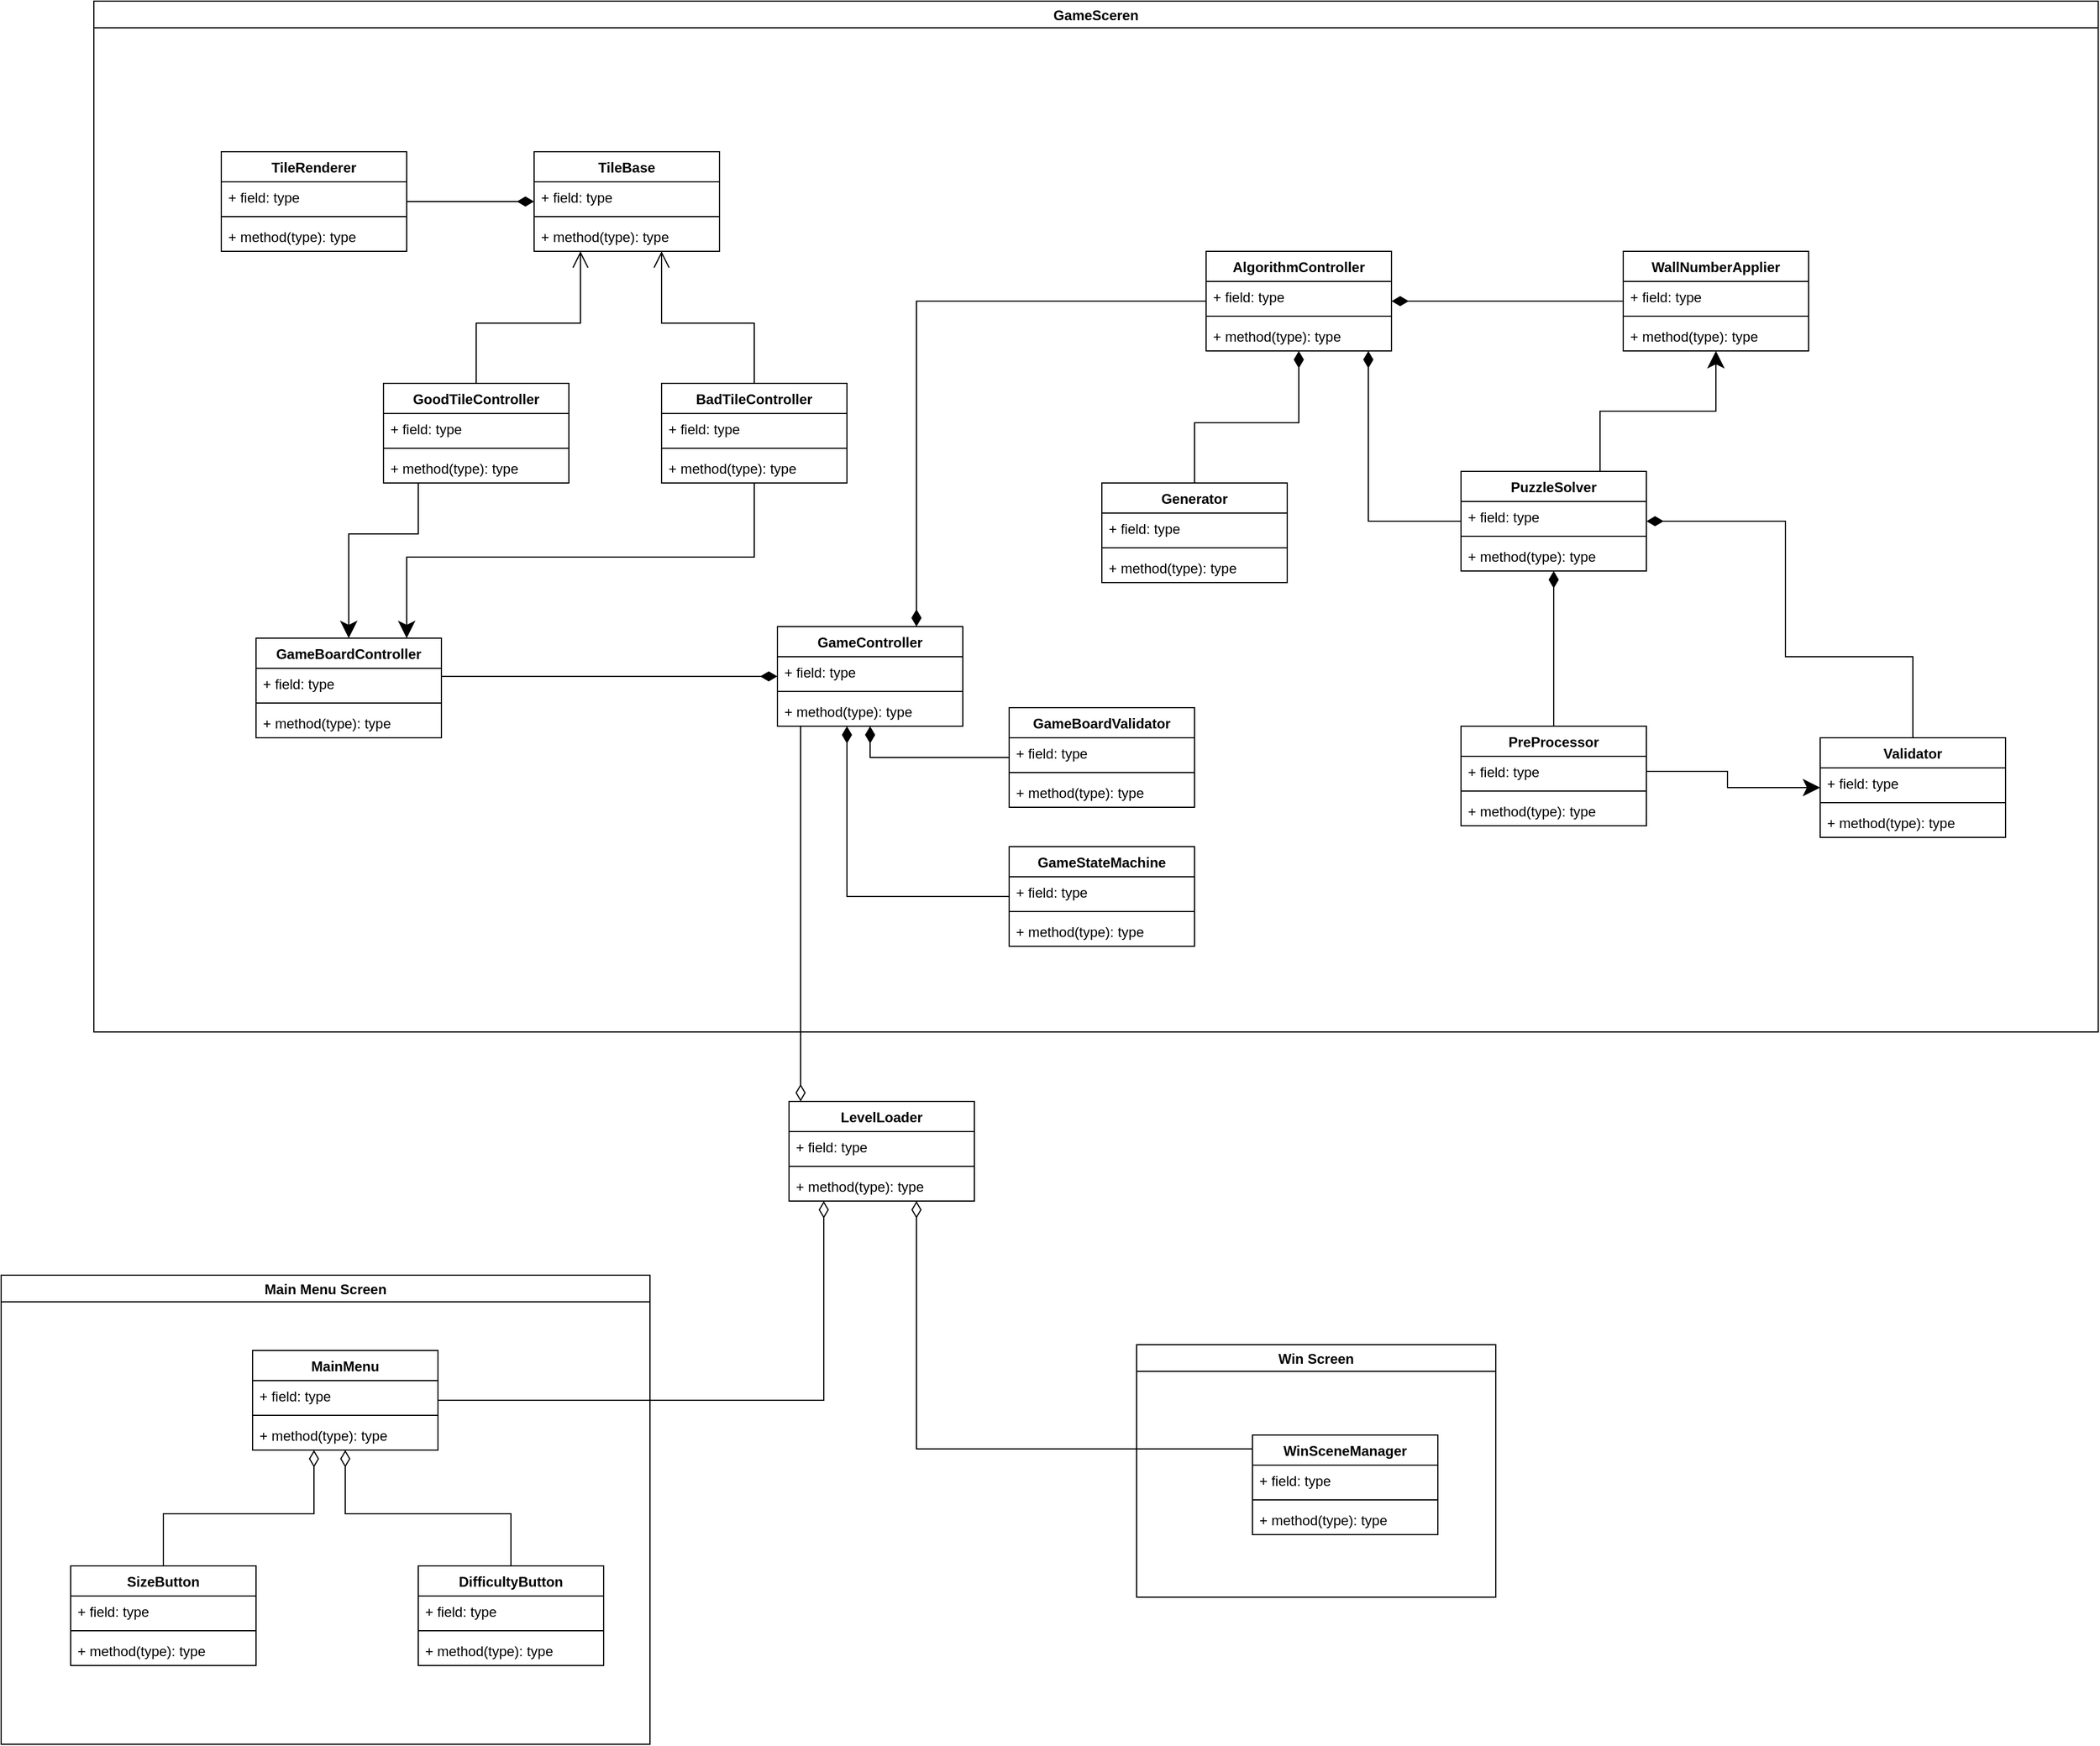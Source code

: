 <mxfile version="14.7.4" type="embed"><diagram id="Ber-renja4PMOwXce2-F" name="Page-1"><mxGraphModel dx="1075" dy="2762" grid="1" gridSize="10" guides="1" tooltips="1" connect="1" arrows="1" fold="1" page="1" pageScale="1" pageWidth="827" pageHeight="1169" math="0" shadow="0"><root><mxCell id="0"/><mxCell id="1" parent="0"/><mxCell id="VnNv1GlPoRaZdp6luFFu-25" style="edgeStyle=orthogonalEdgeStyle;rounded=0;orthogonalLoop=1;jettySize=auto;html=1;endArrow=diamondThin;endFill=1;endSize=12;" parent="1" source="VnNv1GlPoRaZdp6luFFu-1" target="VnNv1GlPoRaZdp6luFFu-5" edge="1"><mxGeometry relative="1" as="geometry"/></mxCell><mxCell id="VnNv1GlPoRaZdp6luFFu-1" value="Generator" style="swimlane;fontStyle=1;align=center;verticalAlign=top;childLayout=stackLayout;horizontal=1;startSize=26;horizontalStack=0;resizeParent=1;resizeParentMax=0;resizeLast=0;collapsible=1;marginBottom=0;" parent="1" vertex="1"><mxGeometry x="290" y="-74" width="160" height="86" as="geometry"/></mxCell><mxCell id="VnNv1GlPoRaZdp6luFFu-2" value="+ field: type" style="text;strokeColor=none;fillColor=none;align=left;verticalAlign=top;spacingLeft=4;spacingRight=4;overflow=hidden;rotatable=0;points=[[0,0.5],[1,0.5]];portConstraint=eastwest;" parent="VnNv1GlPoRaZdp6luFFu-1" vertex="1"><mxGeometry y="26" width="160" height="26" as="geometry"/></mxCell><mxCell id="VnNv1GlPoRaZdp6luFFu-3" value="" style="line;strokeWidth=1;fillColor=none;align=left;verticalAlign=middle;spacingTop=-1;spacingLeft=3;spacingRight=3;rotatable=0;labelPosition=right;points=[];portConstraint=eastwest;" parent="VnNv1GlPoRaZdp6luFFu-1" vertex="1"><mxGeometry y="52" width="160" height="8" as="geometry"/></mxCell><mxCell id="VnNv1GlPoRaZdp6luFFu-4" value="+ method(type): type" style="text;strokeColor=none;fillColor=none;align=left;verticalAlign=top;spacingLeft=4;spacingRight=4;overflow=hidden;rotatable=0;points=[[0,0.5],[1,0.5]];portConstraint=eastwest;" parent="VnNv1GlPoRaZdp6luFFu-1" vertex="1"><mxGeometry y="60" width="160" height="26" as="geometry"/></mxCell><mxCell id="VnNv1GlPoRaZdp6luFFu-68" style="edgeStyle=orthogonalEdgeStyle;rounded=0;orthogonalLoop=1;jettySize=auto;html=1;endArrow=diamondThin;endFill=1;endSize=12;" parent="1" source="VnNv1GlPoRaZdp6luFFu-5" target="VnNv1GlPoRaZdp6luFFu-33" edge="1"><mxGeometry relative="1" as="geometry"><Array as="points"><mxPoint x="130" y="-231"/></Array></mxGeometry></mxCell><mxCell id="VnNv1GlPoRaZdp6luFFu-5" value="AlgorithmController" style="swimlane;fontStyle=1;align=center;verticalAlign=top;childLayout=stackLayout;horizontal=1;startSize=26;horizontalStack=0;resizeParent=1;resizeParentMax=0;resizeLast=0;collapsible=1;marginBottom=0;" parent="1" vertex="1"><mxGeometry x="380" y="-274" width="160" height="86" as="geometry"/></mxCell><mxCell id="VnNv1GlPoRaZdp6luFFu-6" value="+ field: type" style="text;strokeColor=none;fillColor=none;align=left;verticalAlign=top;spacingLeft=4;spacingRight=4;overflow=hidden;rotatable=0;points=[[0,0.5],[1,0.5]];portConstraint=eastwest;" parent="VnNv1GlPoRaZdp6luFFu-5" vertex="1"><mxGeometry y="26" width="160" height="26" as="geometry"/></mxCell><mxCell id="VnNv1GlPoRaZdp6luFFu-7" value="" style="line;strokeWidth=1;fillColor=none;align=left;verticalAlign=middle;spacingTop=-1;spacingLeft=3;spacingRight=3;rotatable=0;labelPosition=right;points=[];portConstraint=eastwest;" parent="VnNv1GlPoRaZdp6luFFu-5" vertex="1"><mxGeometry y="52" width="160" height="8" as="geometry"/></mxCell><mxCell id="VnNv1GlPoRaZdp6luFFu-8" value="+ method(type): type" style="text;strokeColor=none;fillColor=none;align=left;verticalAlign=top;spacingLeft=4;spacingRight=4;overflow=hidden;rotatable=0;points=[[0,0.5],[1,0.5]];portConstraint=eastwest;" parent="VnNv1GlPoRaZdp6luFFu-5" vertex="1"><mxGeometry y="60" width="160" height="26" as="geometry"/></mxCell><mxCell id="VnNv1GlPoRaZdp6luFFu-28" style="edgeStyle=orthogonalEdgeStyle;rounded=0;orthogonalLoop=1;jettySize=auto;html=1;endArrow=diamondThin;endFill=1;endSize=12;" parent="1" source="VnNv1GlPoRaZdp6luFFu-9" target="VnNv1GlPoRaZdp6luFFu-21" edge="1"><mxGeometry relative="1" as="geometry"><mxPoint x="860" y="-34" as="targetPoint"/><Array as="points"><mxPoint x="680" y="106"/><mxPoint x="680" y="106"/></Array></mxGeometry></mxCell><mxCell id="VnNv1GlPoRaZdp6luFFu-9" value="PreProcessor" style="swimlane;fontStyle=1;align=center;verticalAlign=top;childLayout=stackLayout;horizontal=1;startSize=26;horizontalStack=0;resizeParent=1;resizeParentMax=0;resizeLast=0;collapsible=1;marginBottom=0;" parent="1" vertex="1"><mxGeometry x="600" y="136" width="160" height="86" as="geometry"/></mxCell><mxCell id="VnNv1GlPoRaZdp6luFFu-10" value="+ field: type" style="text;strokeColor=none;fillColor=none;align=left;verticalAlign=top;spacingLeft=4;spacingRight=4;overflow=hidden;rotatable=0;points=[[0,0.5],[1,0.5]];portConstraint=eastwest;" parent="VnNv1GlPoRaZdp6luFFu-9" vertex="1"><mxGeometry y="26" width="160" height="26" as="geometry"/></mxCell><mxCell id="VnNv1GlPoRaZdp6luFFu-11" value="" style="line;strokeWidth=1;fillColor=none;align=left;verticalAlign=middle;spacingTop=-1;spacingLeft=3;spacingRight=3;rotatable=0;labelPosition=right;points=[];portConstraint=eastwest;" parent="VnNv1GlPoRaZdp6luFFu-9" vertex="1"><mxGeometry y="52" width="160" height="8" as="geometry"/></mxCell><mxCell id="VnNv1GlPoRaZdp6luFFu-12" value="+ method(type): type" style="text;strokeColor=none;fillColor=none;align=left;verticalAlign=top;spacingLeft=4;spacingRight=4;overflow=hidden;rotatable=0;points=[[0,0.5],[1,0.5]];portConstraint=eastwest;" parent="VnNv1GlPoRaZdp6luFFu-9" vertex="1"><mxGeometry y="60" width="160" height="26" as="geometry"/></mxCell><mxCell id="VnNv1GlPoRaZdp6luFFu-27" style="edgeStyle=orthogonalEdgeStyle;rounded=0;orthogonalLoop=1;jettySize=auto;html=1;endArrow=diamondThin;endFill=1;endSize=12;" parent="1" source="VnNv1GlPoRaZdp6luFFu-13" target="VnNv1GlPoRaZdp6luFFu-21" edge="1"><mxGeometry relative="1" as="geometry"><mxPoint x="890" y="-24" as="targetPoint"/><Array as="points"><mxPoint x="990" y="76"/><mxPoint x="880" y="76"/></Array></mxGeometry></mxCell><mxCell id="VnNv1GlPoRaZdp6luFFu-13" value="Validator" style="swimlane;fontStyle=1;align=center;verticalAlign=top;childLayout=stackLayout;horizontal=1;startSize=26;horizontalStack=0;resizeParent=1;resizeParentMax=0;resizeLast=0;collapsible=1;marginBottom=0;" parent="1" vertex="1"><mxGeometry x="910" y="146" width="160" height="86" as="geometry"/></mxCell><mxCell id="VnNv1GlPoRaZdp6luFFu-14" value="+ field: type" style="text;strokeColor=none;fillColor=none;align=left;verticalAlign=top;spacingLeft=4;spacingRight=4;overflow=hidden;rotatable=0;points=[[0,0.5],[1,0.5]];portConstraint=eastwest;" parent="VnNv1GlPoRaZdp6luFFu-13" vertex="1"><mxGeometry y="26" width="160" height="26" as="geometry"/></mxCell><mxCell id="VnNv1GlPoRaZdp6luFFu-15" value="" style="line;strokeWidth=1;fillColor=none;align=left;verticalAlign=middle;spacingTop=-1;spacingLeft=3;spacingRight=3;rotatable=0;labelPosition=right;points=[];portConstraint=eastwest;" parent="VnNv1GlPoRaZdp6luFFu-13" vertex="1"><mxGeometry y="52" width="160" height="8" as="geometry"/></mxCell><mxCell id="VnNv1GlPoRaZdp6luFFu-16" value="+ method(type): type" style="text;strokeColor=none;fillColor=none;align=left;verticalAlign=top;spacingLeft=4;spacingRight=4;overflow=hidden;rotatable=0;points=[[0,0.5],[1,0.5]];portConstraint=eastwest;" parent="VnNv1GlPoRaZdp6luFFu-13" vertex="1"><mxGeometry y="60" width="160" height="26" as="geometry"/></mxCell><mxCell id="VnNv1GlPoRaZdp6luFFu-29" style="edgeStyle=orthogonalEdgeStyle;rounded=0;orthogonalLoop=1;jettySize=auto;html=1;endArrow=diamondThin;endFill=1;endSize=12;" parent="1" source="VnNv1GlPoRaZdp6luFFu-17" target="VnNv1GlPoRaZdp6luFFu-5" edge="1"><mxGeometry relative="1" as="geometry"/></mxCell><mxCell id="VnNv1GlPoRaZdp6luFFu-17" value="WallNumberApplier" style="swimlane;fontStyle=1;align=center;verticalAlign=top;childLayout=stackLayout;horizontal=1;startSize=26;horizontalStack=0;resizeParent=1;resizeParentMax=0;resizeLast=0;collapsible=1;marginBottom=0;" parent="1" vertex="1"><mxGeometry x="740" y="-274" width="160" height="86" as="geometry"/></mxCell><mxCell id="VnNv1GlPoRaZdp6luFFu-18" value="+ field: type" style="text;strokeColor=none;fillColor=none;align=left;verticalAlign=top;spacingLeft=4;spacingRight=4;overflow=hidden;rotatable=0;points=[[0,0.5],[1,0.5]];portConstraint=eastwest;" parent="VnNv1GlPoRaZdp6luFFu-17" vertex="1"><mxGeometry y="26" width="160" height="26" as="geometry"/></mxCell><mxCell id="VnNv1GlPoRaZdp6luFFu-19" value="" style="line;strokeWidth=1;fillColor=none;align=left;verticalAlign=middle;spacingTop=-1;spacingLeft=3;spacingRight=3;rotatable=0;labelPosition=right;points=[];portConstraint=eastwest;" parent="VnNv1GlPoRaZdp6luFFu-17" vertex="1"><mxGeometry y="52" width="160" height="8" as="geometry"/></mxCell><mxCell id="VnNv1GlPoRaZdp6luFFu-20" value="+ method(type): type" style="text;strokeColor=none;fillColor=none;align=left;verticalAlign=top;spacingLeft=4;spacingRight=4;overflow=hidden;rotatable=0;points=[[0,0.5],[1,0.5]];portConstraint=eastwest;" parent="VnNv1GlPoRaZdp6luFFu-17" vertex="1"><mxGeometry y="60" width="160" height="26" as="geometry"/></mxCell><mxCell id="VnNv1GlPoRaZdp6luFFu-26" style="edgeStyle=orthogonalEdgeStyle;rounded=0;orthogonalLoop=1;jettySize=auto;html=1;endArrow=diamondThin;endFill=1;endSize=12;" parent="1" source="VnNv1GlPoRaZdp6luFFu-21" target="VnNv1GlPoRaZdp6luFFu-5" edge="1"><mxGeometry relative="1" as="geometry"><Array as="points"><mxPoint x="520" y="-41"/></Array></mxGeometry></mxCell><mxCell id="VnNv1GlPoRaZdp6luFFu-30" style="edgeStyle=orthogonalEdgeStyle;rounded=0;orthogonalLoop=1;jettySize=auto;html=1;endArrow=classic;endFill=1;endSize=12;" parent="1" source="VnNv1GlPoRaZdp6luFFu-21" target="VnNv1GlPoRaZdp6luFFu-17" edge="1"><mxGeometry relative="1" as="geometry"><Array as="points"><mxPoint x="720" y="-136"/><mxPoint x="820" y="-136"/></Array></mxGeometry></mxCell><mxCell id="VnNv1GlPoRaZdp6luFFu-21" value="PuzzleSolver" style="swimlane;fontStyle=1;align=center;verticalAlign=top;childLayout=stackLayout;horizontal=1;startSize=26;horizontalStack=0;resizeParent=1;resizeParentMax=0;resizeLast=0;collapsible=1;marginBottom=0;" parent="1" vertex="1"><mxGeometry x="600" y="-84" width="160" height="86" as="geometry"/></mxCell><mxCell id="VnNv1GlPoRaZdp6luFFu-22" value="+ field: type" style="text;strokeColor=none;fillColor=none;align=left;verticalAlign=top;spacingLeft=4;spacingRight=4;overflow=hidden;rotatable=0;points=[[0,0.5],[1,0.5]];portConstraint=eastwest;" parent="VnNv1GlPoRaZdp6luFFu-21" vertex="1"><mxGeometry y="26" width="160" height="26" as="geometry"/></mxCell><mxCell id="VnNv1GlPoRaZdp6luFFu-23" value="" style="line;strokeWidth=1;fillColor=none;align=left;verticalAlign=middle;spacingTop=-1;spacingLeft=3;spacingRight=3;rotatable=0;labelPosition=right;points=[];portConstraint=eastwest;" parent="VnNv1GlPoRaZdp6luFFu-21" vertex="1"><mxGeometry y="52" width="160" height="8" as="geometry"/></mxCell><mxCell id="VnNv1GlPoRaZdp6luFFu-24" value="+ method(type): type" style="text;strokeColor=none;fillColor=none;align=left;verticalAlign=top;spacingLeft=4;spacingRight=4;overflow=hidden;rotatable=0;points=[[0,0.5],[1,0.5]];portConstraint=eastwest;" parent="VnNv1GlPoRaZdp6luFFu-21" vertex="1"><mxGeometry y="60" width="160" height="26" as="geometry"/></mxCell><mxCell id="VnNv1GlPoRaZdp6luFFu-32" style="edgeStyle=orthogonalEdgeStyle;rounded=0;orthogonalLoop=1;jettySize=auto;html=1;endArrow=classic;endFill=1;endSize=12;" parent="1" source="VnNv1GlPoRaZdp6luFFu-10" target="VnNv1GlPoRaZdp6luFFu-13" edge="1"><mxGeometry relative="1" as="geometry"/></mxCell><mxCell id="VnNv1GlPoRaZdp6luFFu-33" value="GameController" style="swimlane;fontStyle=1;align=center;verticalAlign=top;childLayout=stackLayout;horizontal=1;startSize=26;horizontalStack=0;resizeParent=1;resizeParentMax=0;resizeLast=0;collapsible=1;marginBottom=0;" parent="1" vertex="1"><mxGeometry x="10" y="50" width="160" height="86" as="geometry"/></mxCell><mxCell id="VnNv1GlPoRaZdp6luFFu-34" value="+ field: type" style="text;strokeColor=none;fillColor=none;align=left;verticalAlign=top;spacingLeft=4;spacingRight=4;overflow=hidden;rotatable=0;points=[[0,0.5],[1,0.5]];portConstraint=eastwest;" parent="VnNv1GlPoRaZdp6luFFu-33" vertex="1"><mxGeometry y="26" width="160" height="26" as="geometry"/></mxCell><mxCell id="VnNv1GlPoRaZdp6luFFu-35" value="" style="line;strokeWidth=1;fillColor=none;align=left;verticalAlign=middle;spacingTop=-1;spacingLeft=3;spacingRight=3;rotatable=0;labelPosition=right;points=[];portConstraint=eastwest;" parent="VnNv1GlPoRaZdp6luFFu-33" vertex="1"><mxGeometry y="52" width="160" height="8" as="geometry"/></mxCell><mxCell id="VnNv1GlPoRaZdp6luFFu-36" value="+ method(type): type" style="text;strokeColor=none;fillColor=none;align=left;verticalAlign=top;spacingLeft=4;spacingRight=4;overflow=hidden;rotatable=0;points=[[0,0.5],[1,0.5]];portConstraint=eastwest;" parent="VnNv1GlPoRaZdp6luFFu-33" vertex="1"><mxGeometry y="60" width="160" height="26" as="geometry"/></mxCell><mxCell id="VnNv1GlPoRaZdp6luFFu-46" style="edgeStyle=orthogonalEdgeStyle;rounded=0;orthogonalLoop=1;jettySize=auto;html=1;endArrow=diamondThin;endFill=1;endSize=12;" parent="1" source="VnNv1GlPoRaZdp6luFFu-37" target="VnNv1GlPoRaZdp6luFFu-33" edge="1"><mxGeometry relative="1" as="geometry"><Array as="points"><mxPoint x="70" y="283"/></Array></mxGeometry></mxCell><mxCell id="VnNv1GlPoRaZdp6luFFu-45" style="edgeStyle=orthogonalEdgeStyle;rounded=0;orthogonalLoop=1;jettySize=auto;html=1;endArrow=diamondThin;endFill=1;endSize=12;" parent="1" source="VnNv1GlPoRaZdp6luFFu-41" target="VnNv1GlPoRaZdp6luFFu-33" edge="1"><mxGeometry relative="1" as="geometry"><Array as="points"><mxPoint x="90" y="163"/></Array></mxGeometry></mxCell><mxCell id="VnNv1GlPoRaZdp6luFFu-41" value="GameBoardValidator" style="swimlane;fontStyle=1;align=center;verticalAlign=top;childLayout=stackLayout;horizontal=1;startSize=26;horizontalStack=0;resizeParent=1;resizeParentMax=0;resizeLast=0;collapsible=1;marginBottom=0;" parent="1" vertex="1"><mxGeometry x="210" y="120" width="160" height="86" as="geometry"/></mxCell><mxCell id="VnNv1GlPoRaZdp6luFFu-42" value="+ field: type" style="text;strokeColor=none;fillColor=none;align=left;verticalAlign=top;spacingLeft=4;spacingRight=4;overflow=hidden;rotatable=0;points=[[0,0.5],[1,0.5]];portConstraint=eastwest;" parent="VnNv1GlPoRaZdp6luFFu-41" vertex="1"><mxGeometry y="26" width="160" height="26" as="geometry"/></mxCell><mxCell id="VnNv1GlPoRaZdp6luFFu-43" value="" style="line;strokeWidth=1;fillColor=none;align=left;verticalAlign=middle;spacingTop=-1;spacingLeft=3;spacingRight=3;rotatable=0;labelPosition=right;points=[];portConstraint=eastwest;" parent="VnNv1GlPoRaZdp6luFFu-41" vertex="1"><mxGeometry y="52" width="160" height="8" as="geometry"/></mxCell><mxCell id="VnNv1GlPoRaZdp6luFFu-44" value="+ method(type): type" style="text;strokeColor=none;fillColor=none;align=left;verticalAlign=top;spacingLeft=4;spacingRight=4;overflow=hidden;rotatable=0;points=[[0,0.5],[1,0.5]];portConstraint=eastwest;" parent="VnNv1GlPoRaZdp6luFFu-41" vertex="1"><mxGeometry y="60" width="160" height="26" as="geometry"/></mxCell><mxCell id="VnNv1GlPoRaZdp6luFFu-47" value="GameBoardController" style="swimlane;fontStyle=1;align=center;verticalAlign=top;childLayout=stackLayout;horizontal=1;startSize=26;horizontalStack=0;resizeParent=1;resizeParentMax=0;resizeLast=0;collapsible=1;marginBottom=0;" parent="1" vertex="1"><mxGeometry x="-440" y="60" width="160" height="86" as="geometry"/></mxCell><mxCell id="VnNv1GlPoRaZdp6luFFu-48" value="+ field: type" style="text;strokeColor=none;fillColor=none;align=left;verticalAlign=top;spacingLeft=4;spacingRight=4;overflow=hidden;rotatable=0;points=[[0,0.5],[1,0.5]];portConstraint=eastwest;" parent="VnNv1GlPoRaZdp6luFFu-47" vertex="1"><mxGeometry y="26" width="160" height="26" as="geometry"/></mxCell><mxCell id="VnNv1GlPoRaZdp6luFFu-49" value="" style="line;strokeWidth=1;fillColor=none;align=left;verticalAlign=middle;spacingTop=-1;spacingLeft=3;spacingRight=3;rotatable=0;labelPosition=right;points=[];portConstraint=eastwest;" parent="VnNv1GlPoRaZdp6luFFu-47" vertex="1"><mxGeometry y="52" width="160" height="8" as="geometry"/></mxCell><mxCell id="VnNv1GlPoRaZdp6luFFu-50" value="+ method(type): type" style="text;strokeColor=none;fillColor=none;align=left;verticalAlign=top;spacingLeft=4;spacingRight=4;overflow=hidden;rotatable=0;points=[[0,0.5],[1,0.5]];portConstraint=eastwest;" parent="VnNv1GlPoRaZdp6luFFu-47" vertex="1"><mxGeometry y="60" width="160" height="26" as="geometry"/></mxCell><mxCell id="VnNv1GlPoRaZdp6luFFu-90" style="edgeStyle=orthogonalEdgeStyle;rounded=0;orthogonalLoop=1;jettySize=auto;html=1;endArrow=open;endFill=0;endSize=12;" parent="1" source="VnNv1GlPoRaZdp6luFFu-51" target="VnNv1GlPoRaZdp6luFFu-55" edge="1"><mxGeometry relative="1" as="geometry"><mxPoint x="-90" y="-240" as="targetPoint"/><Array as="points"><mxPoint x="-250" y="-212"/><mxPoint x="-160" y="-212"/></Array></mxGeometry></mxCell><mxCell id="VnNv1GlPoRaZdp6luFFu-94" style="edgeStyle=orthogonalEdgeStyle;rounded=0;orthogonalLoop=1;jettySize=auto;html=1;endArrow=classic;endFill=1;endSize=12;" parent="1" source="VnNv1GlPoRaZdp6luFFu-51" target="VnNv1GlPoRaZdp6luFFu-47" edge="1"><mxGeometry relative="1" as="geometry"><Array as="points"><mxPoint x="-300" y="-30"/><mxPoint x="-360" y="-30"/></Array></mxGeometry></mxCell><mxCell id="VnNv1GlPoRaZdp6luFFu-51" value="GoodTileController" style="swimlane;fontStyle=1;align=center;verticalAlign=top;childLayout=stackLayout;horizontal=1;startSize=26;horizontalStack=0;resizeParent=1;resizeParentMax=0;resizeLast=0;collapsible=1;marginBottom=0;" parent="1" vertex="1"><mxGeometry x="-330" y="-160" width="160" height="86" as="geometry"/></mxCell><mxCell id="VnNv1GlPoRaZdp6luFFu-52" value="+ field: type" style="text;strokeColor=none;fillColor=none;align=left;verticalAlign=top;spacingLeft=4;spacingRight=4;overflow=hidden;rotatable=0;points=[[0,0.5],[1,0.5]];portConstraint=eastwest;" parent="VnNv1GlPoRaZdp6luFFu-51" vertex="1"><mxGeometry y="26" width="160" height="26" as="geometry"/></mxCell><mxCell id="VnNv1GlPoRaZdp6luFFu-53" value="" style="line;strokeWidth=1;fillColor=none;align=left;verticalAlign=middle;spacingTop=-1;spacingLeft=3;spacingRight=3;rotatable=0;labelPosition=right;points=[];portConstraint=eastwest;" parent="VnNv1GlPoRaZdp6luFFu-51" vertex="1"><mxGeometry y="52" width="160" height="8" as="geometry"/></mxCell><mxCell id="VnNv1GlPoRaZdp6luFFu-54" value="+ method(type): type" style="text;strokeColor=none;fillColor=none;align=left;verticalAlign=top;spacingLeft=4;spacingRight=4;overflow=hidden;rotatable=0;points=[[0,0.5],[1,0.5]];portConstraint=eastwest;" parent="VnNv1GlPoRaZdp6luFFu-51" vertex="1"><mxGeometry y="60" width="160" height="26" as="geometry"/></mxCell><mxCell id="VnNv1GlPoRaZdp6luFFu-55" value="TileBase" style="swimlane;fontStyle=1;align=center;verticalAlign=top;childLayout=stackLayout;horizontal=1;startSize=26;horizontalStack=0;resizeParent=1;resizeParentMax=0;resizeLast=0;collapsible=1;marginBottom=0;" parent="1" vertex="1"><mxGeometry x="-200" y="-360" width="160" height="86" as="geometry"/></mxCell><mxCell id="VnNv1GlPoRaZdp6luFFu-56" value="+ field: type" style="text;strokeColor=none;fillColor=none;align=left;verticalAlign=top;spacingLeft=4;spacingRight=4;overflow=hidden;rotatable=0;points=[[0,0.5],[1,0.5]];portConstraint=eastwest;" parent="VnNv1GlPoRaZdp6luFFu-55" vertex="1"><mxGeometry y="26" width="160" height="26" as="geometry"/></mxCell><mxCell id="VnNv1GlPoRaZdp6luFFu-57" value="" style="line;strokeWidth=1;fillColor=none;align=left;verticalAlign=middle;spacingTop=-1;spacingLeft=3;spacingRight=3;rotatable=0;labelPosition=right;points=[];portConstraint=eastwest;" parent="VnNv1GlPoRaZdp6luFFu-55" vertex="1"><mxGeometry y="52" width="160" height="8" as="geometry"/></mxCell><mxCell id="VnNv1GlPoRaZdp6luFFu-58" value="+ method(type): type" style="text;strokeColor=none;fillColor=none;align=left;verticalAlign=top;spacingLeft=4;spacingRight=4;overflow=hidden;rotatable=0;points=[[0,0.5],[1,0.5]];portConstraint=eastwest;" parent="VnNv1GlPoRaZdp6luFFu-55" vertex="1"><mxGeometry y="60" width="160" height="26" as="geometry"/></mxCell><mxCell id="VnNv1GlPoRaZdp6luFFu-92" style="edgeStyle=orthogonalEdgeStyle;rounded=0;orthogonalLoop=1;jettySize=auto;html=1;endArrow=diamondThin;endFill=1;endSize=12;" parent="1" source="VnNv1GlPoRaZdp6luFFu-59" target="VnNv1GlPoRaZdp6luFFu-55" edge="1"><mxGeometry relative="1" as="geometry"><mxPoint x="-10" y="-422" as="targetPoint"/></mxGeometry></mxCell><mxCell id="VnNv1GlPoRaZdp6luFFu-59" value="TileRenderer" style="swimlane;fontStyle=1;align=center;verticalAlign=top;childLayout=stackLayout;horizontal=1;startSize=26;horizontalStack=0;resizeParent=1;resizeParentMax=0;resizeLast=0;collapsible=1;marginBottom=0;" parent="1" vertex="1"><mxGeometry x="-470" y="-360" width="160" height="86" as="geometry"/></mxCell><mxCell id="VnNv1GlPoRaZdp6luFFu-60" value="+ field: type" style="text;strokeColor=none;fillColor=none;align=left;verticalAlign=top;spacingLeft=4;spacingRight=4;overflow=hidden;rotatable=0;points=[[0,0.5],[1,0.5]];portConstraint=eastwest;" parent="VnNv1GlPoRaZdp6luFFu-59" vertex="1"><mxGeometry y="26" width="160" height="26" as="geometry"/></mxCell><mxCell id="VnNv1GlPoRaZdp6luFFu-61" value="" style="line;strokeWidth=1;fillColor=none;align=left;verticalAlign=middle;spacingTop=-1;spacingLeft=3;spacingRight=3;rotatable=0;labelPosition=right;points=[];portConstraint=eastwest;" parent="VnNv1GlPoRaZdp6luFFu-59" vertex="1"><mxGeometry y="52" width="160" height="8" as="geometry"/></mxCell><mxCell id="VnNv1GlPoRaZdp6luFFu-62" value="+ method(type): type" style="text;strokeColor=none;fillColor=none;align=left;verticalAlign=top;spacingLeft=4;spacingRight=4;overflow=hidden;rotatable=0;points=[[0,0.5],[1,0.5]];portConstraint=eastwest;" parent="VnNv1GlPoRaZdp6luFFu-59" vertex="1"><mxGeometry y="60" width="160" height="26" as="geometry"/></mxCell><mxCell id="VnNv1GlPoRaZdp6luFFu-91" style="edgeStyle=orthogonalEdgeStyle;rounded=0;orthogonalLoop=1;jettySize=auto;html=1;endArrow=open;endFill=0;endSize=12;" parent="1" source="VnNv1GlPoRaZdp6luFFu-63" target="VnNv1GlPoRaZdp6luFFu-55" edge="1"><mxGeometry relative="1" as="geometry"><Array as="points"><mxPoint x="-10" y="-212"/><mxPoint x="-90" y="-212"/></Array></mxGeometry></mxCell><mxCell id="VnNv1GlPoRaZdp6luFFu-93" style="edgeStyle=orthogonalEdgeStyle;rounded=0;orthogonalLoop=1;jettySize=auto;html=1;endArrow=classic;endFill=1;endSize=12;" parent="1" source="VnNv1GlPoRaZdp6luFFu-63" target="VnNv1GlPoRaZdp6luFFu-47" edge="1"><mxGeometry relative="1" as="geometry"><Array as="points"><mxPoint x="-10" y="-10"/><mxPoint x="-310" y="-10"/></Array></mxGeometry></mxCell><mxCell id="VnNv1GlPoRaZdp6luFFu-63" value="BadTileController" style="swimlane;fontStyle=1;align=center;verticalAlign=top;childLayout=stackLayout;horizontal=1;startSize=26;horizontalStack=0;resizeParent=1;resizeParentMax=0;resizeLast=0;collapsible=1;marginBottom=0;" parent="1" vertex="1"><mxGeometry x="-90" y="-160" width="160" height="86" as="geometry"/></mxCell><mxCell id="VnNv1GlPoRaZdp6luFFu-64" value="+ field: type" style="text;strokeColor=none;fillColor=none;align=left;verticalAlign=top;spacingLeft=4;spacingRight=4;overflow=hidden;rotatable=0;points=[[0,0.5],[1,0.5]];portConstraint=eastwest;" parent="VnNv1GlPoRaZdp6luFFu-63" vertex="1"><mxGeometry y="26" width="160" height="26" as="geometry"/></mxCell><mxCell id="VnNv1GlPoRaZdp6luFFu-65" value="" style="line;strokeWidth=1;fillColor=none;align=left;verticalAlign=middle;spacingTop=-1;spacingLeft=3;spacingRight=3;rotatable=0;labelPosition=right;points=[];portConstraint=eastwest;" parent="VnNv1GlPoRaZdp6luFFu-63" vertex="1"><mxGeometry y="52" width="160" height="8" as="geometry"/></mxCell><mxCell id="VnNv1GlPoRaZdp6luFFu-66" value="+ method(type): type" style="text;strokeColor=none;fillColor=none;align=left;verticalAlign=top;spacingLeft=4;spacingRight=4;overflow=hidden;rotatable=0;points=[[0,0.5],[1,0.5]];portConstraint=eastwest;" parent="VnNv1GlPoRaZdp6luFFu-63" vertex="1"><mxGeometry y="60" width="160" height="26" as="geometry"/></mxCell><mxCell id="VnNv1GlPoRaZdp6luFFu-67" style="edgeStyle=orthogonalEdgeStyle;rounded=0;orthogonalLoop=1;jettySize=auto;html=1;endArrow=diamondThin;endFill=1;endSize=12;" parent="1" source="VnNv1GlPoRaZdp6luFFu-48" target="VnNv1GlPoRaZdp6luFFu-33" edge="1"><mxGeometry relative="1" as="geometry"><Array as="points"><mxPoint x="-190" y="93"/><mxPoint x="-190" y="93"/></Array></mxGeometry></mxCell><mxCell id="VnNv1GlPoRaZdp6luFFu-95" style="edgeStyle=orthogonalEdgeStyle;rounded=0;orthogonalLoop=1;jettySize=auto;html=1;endArrow=diamondThin;endFill=0;endSize=12;" parent="1" source="VnNv1GlPoRaZdp6luFFu-69" target="VnNv1GlPoRaZdp6luFFu-81" edge="1"><mxGeometry relative="1" as="geometry"><mxPoint x="-340" y="795" as="targetPoint"/></mxGeometry></mxCell><mxCell id="VnNv1GlPoRaZdp6luFFu-69" value="DifficultyButton" style="swimlane;fontStyle=1;align=center;verticalAlign=top;childLayout=stackLayout;horizontal=1;startSize=26;horizontalStack=0;resizeParent=1;resizeParentMax=0;resizeLast=0;collapsible=1;marginBottom=0;" parent="1" vertex="1"><mxGeometry x="-300" y="861" width="160" height="86" as="geometry"/></mxCell><mxCell id="VnNv1GlPoRaZdp6luFFu-70" value="+ field: type" style="text;strokeColor=none;fillColor=none;align=left;verticalAlign=top;spacingLeft=4;spacingRight=4;overflow=hidden;rotatable=0;points=[[0,0.5],[1,0.5]];portConstraint=eastwest;" parent="VnNv1GlPoRaZdp6luFFu-69" vertex="1"><mxGeometry y="26" width="160" height="26" as="geometry"/></mxCell><mxCell id="VnNv1GlPoRaZdp6luFFu-71" value="" style="line;strokeWidth=1;fillColor=none;align=left;verticalAlign=middle;spacingTop=-1;spacingLeft=3;spacingRight=3;rotatable=0;labelPosition=right;points=[];portConstraint=eastwest;" parent="VnNv1GlPoRaZdp6luFFu-69" vertex="1"><mxGeometry y="52" width="160" height="8" as="geometry"/></mxCell><mxCell id="VnNv1GlPoRaZdp6luFFu-72" value="+ method(type): type" style="text;strokeColor=none;fillColor=none;align=left;verticalAlign=top;spacingLeft=4;spacingRight=4;overflow=hidden;rotatable=0;points=[[0,0.5],[1,0.5]];portConstraint=eastwest;" parent="VnNv1GlPoRaZdp6luFFu-69" vertex="1"><mxGeometry y="60" width="160" height="26" as="geometry"/></mxCell><mxCell id="VnNv1GlPoRaZdp6luFFu-73" value="LevelLoader" style="swimlane;fontStyle=1;align=center;verticalAlign=top;childLayout=stackLayout;horizontal=1;startSize=26;horizontalStack=0;resizeParent=1;resizeParentMax=0;resizeLast=0;collapsible=1;marginBottom=0;" parent="1" vertex="1"><mxGeometry x="20" y="460" width="160" height="86" as="geometry"/></mxCell><mxCell id="VnNv1GlPoRaZdp6luFFu-74" value="+ field: type" style="text;strokeColor=none;fillColor=none;align=left;verticalAlign=top;spacingLeft=4;spacingRight=4;overflow=hidden;rotatable=0;points=[[0,0.5],[1,0.5]];portConstraint=eastwest;" parent="VnNv1GlPoRaZdp6luFFu-73" vertex="1"><mxGeometry y="26" width="160" height="26" as="geometry"/></mxCell><mxCell id="VnNv1GlPoRaZdp6luFFu-75" value="" style="line;strokeWidth=1;fillColor=none;align=left;verticalAlign=middle;spacingTop=-1;spacingLeft=3;spacingRight=3;rotatable=0;labelPosition=right;points=[];portConstraint=eastwest;" parent="VnNv1GlPoRaZdp6luFFu-73" vertex="1"><mxGeometry y="52" width="160" height="8" as="geometry"/></mxCell><mxCell id="VnNv1GlPoRaZdp6luFFu-76" value="+ method(type): type" style="text;strokeColor=none;fillColor=none;align=left;verticalAlign=top;spacingLeft=4;spacingRight=4;overflow=hidden;rotatable=0;points=[[0,0.5],[1,0.5]];portConstraint=eastwest;" parent="VnNv1GlPoRaZdp6luFFu-73" vertex="1"><mxGeometry y="60" width="160" height="26" as="geometry"/></mxCell><mxCell id="VnNv1GlPoRaZdp6luFFu-99" style="edgeStyle=orthogonalEdgeStyle;rounded=0;orthogonalLoop=1;jettySize=auto;html=1;endArrow=diamondThin;endFill=0;endSize=12;" parent="1" source="VnNv1GlPoRaZdp6luFFu-81" target="VnNv1GlPoRaZdp6luFFu-73" edge="1"><mxGeometry relative="1" as="geometry"><Array as="points"><mxPoint x="50" y="718"/></Array></mxGeometry></mxCell><mxCell id="VnNv1GlPoRaZdp6luFFu-81" value="MainMenu" style="swimlane;fontStyle=1;align=center;verticalAlign=top;childLayout=stackLayout;horizontal=1;startSize=26;horizontalStack=0;resizeParent=1;resizeParentMax=0;resizeLast=0;collapsible=1;marginBottom=0;" parent="1" vertex="1"><mxGeometry x="-443" y="675" width="160" height="86" as="geometry"/></mxCell><mxCell id="VnNv1GlPoRaZdp6luFFu-82" value="+ field: type" style="text;strokeColor=none;fillColor=none;align=left;verticalAlign=top;spacingLeft=4;spacingRight=4;overflow=hidden;rotatable=0;points=[[0,0.5],[1,0.5]];portConstraint=eastwest;" parent="VnNv1GlPoRaZdp6luFFu-81" vertex="1"><mxGeometry y="26" width="160" height="26" as="geometry"/></mxCell><mxCell id="VnNv1GlPoRaZdp6luFFu-83" value="" style="line;strokeWidth=1;fillColor=none;align=left;verticalAlign=middle;spacingTop=-1;spacingLeft=3;spacingRight=3;rotatable=0;labelPosition=right;points=[];portConstraint=eastwest;" parent="VnNv1GlPoRaZdp6luFFu-81" vertex="1"><mxGeometry y="52" width="160" height="8" as="geometry"/></mxCell><mxCell id="VnNv1GlPoRaZdp6luFFu-84" value="+ method(type): type" style="text;strokeColor=none;fillColor=none;align=left;verticalAlign=top;spacingLeft=4;spacingRight=4;overflow=hidden;rotatable=0;points=[[0,0.5],[1,0.5]];portConstraint=eastwest;" parent="VnNv1GlPoRaZdp6luFFu-81" vertex="1"><mxGeometry y="60" width="160" height="26" as="geometry"/></mxCell><mxCell id="VnNv1GlPoRaZdp6luFFu-96" style="edgeStyle=orthogonalEdgeStyle;rounded=0;orthogonalLoop=1;jettySize=auto;html=1;endArrow=diamondThin;endFill=0;endSize=12;" parent="1" source="VnNv1GlPoRaZdp6luFFu-85" target="VnNv1GlPoRaZdp6luFFu-81" edge="1"><mxGeometry relative="1" as="geometry"><Array as="points"><mxPoint x="-520" y="816"/><mxPoint x="-390" y="816"/></Array></mxGeometry></mxCell><mxCell id="VnNv1GlPoRaZdp6luFFu-85" value="SizeButton" style="swimlane;fontStyle=1;align=center;verticalAlign=top;childLayout=stackLayout;horizontal=1;startSize=26;horizontalStack=0;resizeParent=1;resizeParentMax=0;resizeLast=0;collapsible=1;marginBottom=0;" parent="1" vertex="1"><mxGeometry x="-600" y="861" width="160" height="86" as="geometry"/></mxCell><mxCell id="VnNv1GlPoRaZdp6luFFu-86" value="+ field: type" style="text;strokeColor=none;fillColor=none;align=left;verticalAlign=top;spacingLeft=4;spacingRight=4;overflow=hidden;rotatable=0;points=[[0,0.5],[1,0.5]];portConstraint=eastwest;" parent="VnNv1GlPoRaZdp6luFFu-85" vertex="1"><mxGeometry y="26" width="160" height="26" as="geometry"/></mxCell><mxCell id="VnNv1GlPoRaZdp6luFFu-87" value="" style="line;strokeWidth=1;fillColor=none;align=left;verticalAlign=middle;spacingTop=-1;spacingLeft=3;spacingRight=3;rotatable=0;labelPosition=right;points=[];portConstraint=eastwest;" parent="VnNv1GlPoRaZdp6luFFu-85" vertex="1"><mxGeometry y="52" width="160" height="8" as="geometry"/></mxCell><mxCell id="VnNv1GlPoRaZdp6luFFu-88" value="+ method(type): type" style="text;strokeColor=none;fillColor=none;align=left;verticalAlign=top;spacingLeft=4;spacingRight=4;overflow=hidden;rotatable=0;points=[[0,0.5],[1,0.5]];portConstraint=eastwest;" parent="VnNv1GlPoRaZdp6luFFu-85" vertex="1"><mxGeometry y="60" width="160" height="26" as="geometry"/></mxCell><mxCell id="VnNv1GlPoRaZdp6luFFu-97" value="Main Menu Screen" style="swimlane;" parent="1" vertex="1"><mxGeometry x="-660" y="610" width="560" height="405" as="geometry"/></mxCell><mxCell id="VnNv1GlPoRaZdp6luFFu-98" value="Win Screen" style="swimlane;" parent="1" vertex="1"><mxGeometry x="320" y="670" width="310" height="218" as="geometry"/></mxCell><mxCell id="VnNv1GlPoRaZdp6luFFu-77" value="WinSceneManager" style="swimlane;fontStyle=1;align=center;verticalAlign=top;childLayout=stackLayout;horizontal=1;startSize=26;horizontalStack=0;resizeParent=1;resizeParentMax=0;resizeLast=0;collapsible=1;marginBottom=0;" parent="VnNv1GlPoRaZdp6luFFu-98" vertex="1"><mxGeometry x="100" y="78" width="160" height="86" as="geometry"/></mxCell><mxCell id="VnNv1GlPoRaZdp6luFFu-78" value="+ field: type" style="text;strokeColor=none;fillColor=none;align=left;verticalAlign=top;spacingLeft=4;spacingRight=4;overflow=hidden;rotatable=0;points=[[0,0.5],[1,0.5]];portConstraint=eastwest;" parent="VnNv1GlPoRaZdp6luFFu-77" vertex="1"><mxGeometry y="26" width="160" height="26" as="geometry"/></mxCell><mxCell id="VnNv1GlPoRaZdp6luFFu-79" value="" style="line;strokeWidth=1;fillColor=none;align=left;verticalAlign=middle;spacingTop=-1;spacingLeft=3;spacingRight=3;rotatable=0;labelPosition=right;points=[];portConstraint=eastwest;" parent="VnNv1GlPoRaZdp6luFFu-77" vertex="1"><mxGeometry y="52" width="160" height="8" as="geometry"/></mxCell><mxCell id="VnNv1GlPoRaZdp6luFFu-80" value="+ method(type): type" style="text;strokeColor=none;fillColor=none;align=left;verticalAlign=top;spacingLeft=4;spacingRight=4;overflow=hidden;rotatable=0;points=[[0,0.5],[1,0.5]];portConstraint=eastwest;" parent="VnNv1GlPoRaZdp6luFFu-77" vertex="1"><mxGeometry y="60" width="160" height="26" as="geometry"/></mxCell><mxCell id="VnNv1GlPoRaZdp6luFFu-100" style="edgeStyle=orthogonalEdgeStyle;rounded=0;orthogonalLoop=1;jettySize=auto;html=1;endArrow=diamondThin;endFill=0;endSize=12;" parent="1" source="VnNv1GlPoRaZdp6luFFu-77" target="VnNv1GlPoRaZdp6luFFu-73" edge="1"><mxGeometry relative="1" as="geometry"><Array as="points"><mxPoint x="130" y="760"/></Array></mxGeometry></mxCell><mxCell id="VnNv1GlPoRaZdp6luFFu-101" style="edgeStyle=orthogonalEdgeStyle;rounded=0;orthogonalLoop=1;jettySize=auto;html=1;endArrow=diamondThin;endFill=0;endSize=12;" parent="1" source="VnNv1GlPoRaZdp6luFFu-33" target="VnNv1GlPoRaZdp6luFFu-73" edge="1"><mxGeometry relative="1" as="geometry"><Array as="points"><mxPoint x="30" y="270"/><mxPoint x="30" y="270"/></Array></mxGeometry></mxCell><mxCell id="VnNv1GlPoRaZdp6luFFu-102" value="GameSceren" style="swimlane;" parent="1" vertex="1"><mxGeometry x="-580" y="-490" width="1730" height="890" as="geometry"/></mxCell><mxCell id="VnNv1GlPoRaZdp6luFFu-37" value="GameStateMachine" style="swimlane;fontStyle=1;align=center;verticalAlign=top;childLayout=stackLayout;horizontal=1;startSize=26;horizontalStack=0;resizeParent=1;resizeParentMax=0;resizeLast=0;collapsible=1;marginBottom=0;" parent="VnNv1GlPoRaZdp6luFFu-102" vertex="1"><mxGeometry x="790" y="730" width="160" height="86" as="geometry"/></mxCell><mxCell id="VnNv1GlPoRaZdp6luFFu-38" value="+ field: type" style="text;strokeColor=none;fillColor=none;align=left;verticalAlign=top;spacingLeft=4;spacingRight=4;overflow=hidden;rotatable=0;points=[[0,0.5],[1,0.5]];portConstraint=eastwest;" parent="VnNv1GlPoRaZdp6luFFu-37" vertex="1"><mxGeometry y="26" width="160" height="26" as="geometry"/></mxCell><mxCell id="VnNv1GlPoRaZdp6luFFu-39" value="" style="line;strokeWidth=1;fillColor=none;align=left;verticalAlign=middle;spacingTop=-1;spacingLeft=3;spacingRight=3;rotatable=0;labelPosition=right;points=[];portConstraint=eastwest;" parent="VnNv1GlPoRaZdp6luFFu-37" vertex="1"><mxGeometry y="52" width="160" height="8" as="geometry"/></mxCell><mxCell id="VnNv1GlPoRaZdp6luFFu-40" value="+ method(type): type" style="text;strokeColor=none;fillColor=none;align=left;verticalAlign=top;spacingLeft=4;spacingRight=4;overflow=hidden;rotatable=0;points=[[0,0.5],[1,0.5]];portConstraint=eastwest;" parent="VnNv1GlPoRaZdp6luFFu-37" vertex="1"><mxGeometry y="60" width="160" height="26" as="geometry"/></mxCell></root></mxGraphModel></diagram></mxfile>